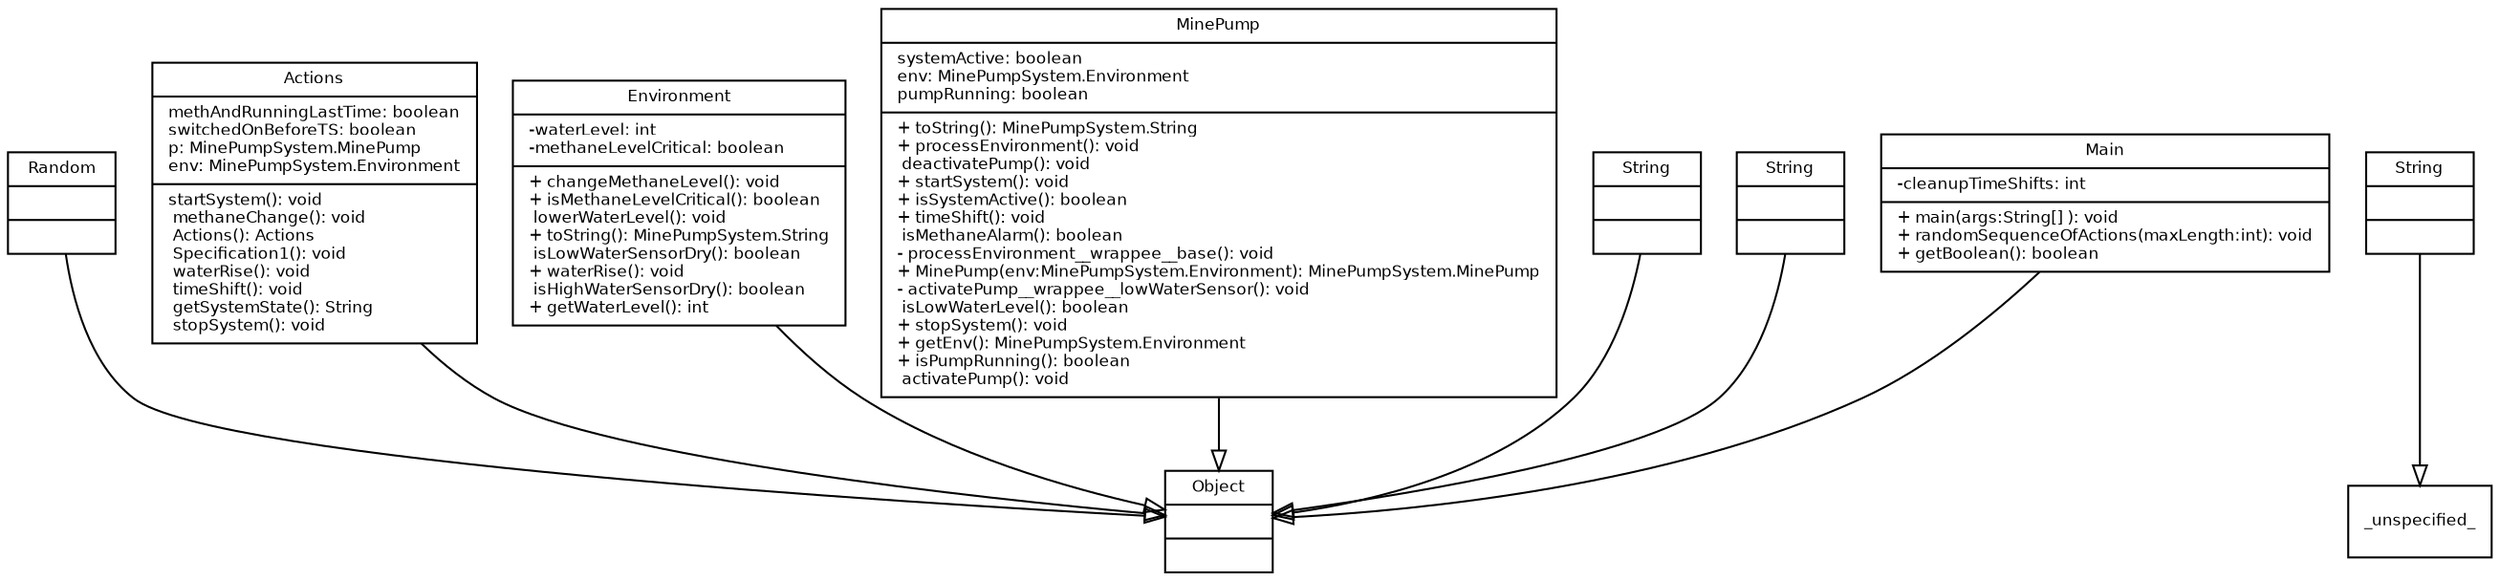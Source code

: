 digraph TypeHierarchy { 
        fontname = "Bitstream Vera Sans"
        fontsize = 8

        node [
                  fontname = "Bitstream Vera Sans"
                  fontsize = 8
                  shape = "record"
        ]

        edge [
                  fontname = "Bitstream Vera Sans"
                  fontsize = 8
        ]

        Random [
                  label = "{Random||}"
        ]

        Actions [
                  label = "{Actions|methAndRunningLastTime: boolean\lswitchedOnBeforeTS: boolean\lp: MinePumpSystem.MinePump\lenv: MinePumpSystem.Environment\l| startSystem(): void\l methaneChange(): void\l Actions(): Actions\l Specification1(): void\l waterRise(): void\l timeShift(): void\l getSystemState(): String\l stopSystem(): void\l}"
        ]

        MinePumpSystem_Environment [
                  label = "{Environment|-waterLevel: int\l-methaneLevelCritical: boolean\l|+ changeMethaneLevel(): void\l+ isMethaneLevelCritical(): boolean\l lowerWaterLevel(): void\l+ toString(): MinePumpSystem.String\l isLowWaterSensorDry(): boolean\l+ waterRise(): void\l isHighWaterSensorDry(): boolean\l+ getWaterLevel(): int\l}"
        ]

        MinePumpSystem_MinePump [
                  label = "{MinePump|systemActive: boolean\lenv: MinePumpSystem.Environment\lpumpRunning: boolean\l|+ toString(): MinePumpSystem.String\l+ processEnvironment(): void\l deactivatePump(): void\l+ startSystem(): void\l+ isSystemActive(): boolean\l+ timeShift(): void\l isMethaneAlarm(): boolean\l- processEnvironment__wrappee__base(): void\l+ MinePump(env:MinePumpSystem.Environment): MinePumpSystem.MinePump\l- activatePump__wrappee__lowWaterSensor(): void\l isLowWaterLevel(): boolean\l+ stopSystem(): void\l+ getEnv(): MinePumpSystem.Environment\l+ isPumpRunning(): boolean\l activatePump(): void\l}"
        ]

        String [
                  label = "{String||}"
        ]

        java_lang_String [
                  label = "{String||}"
        ]

        java_lang_Object [
                  label = "{Object||}"
        ]

        MinePumpSystem_String [
                  label = "{String||}"
        ]

        Main [
                  label = "{Main|-cleanupTimeShifts: int\l|+ main(args:String[] ): void\l+ randomSequenceOfActions(maxLength:int): void\l+ getBoolean(): boolean\l}"
        ]

        edge [
                  arrowhead = "empty"
                  style = "solid"
                  arrowtail = "none"
        ]

        Random -> java_lang_Object
        Actions -> java_lang_Object
        MinePumpSystem_Environment -> java_lang_Object
        MinePumpSystem_MinePump -> java_lang_Object
        String -> _unspecified_
        java_lang_String -> java_lang_Object
        MinePumpSystem_String -> java_lang_Object
        Main -> java_lang_Object
        edge [
                  arrowhead = "empty"
                  style = "dashed"
                  arrowtail = "none"
        ]

        edge [
                  arrowhead = "normal"
                  style = "solid"
                  arrowtail = "odot"
        ]

}